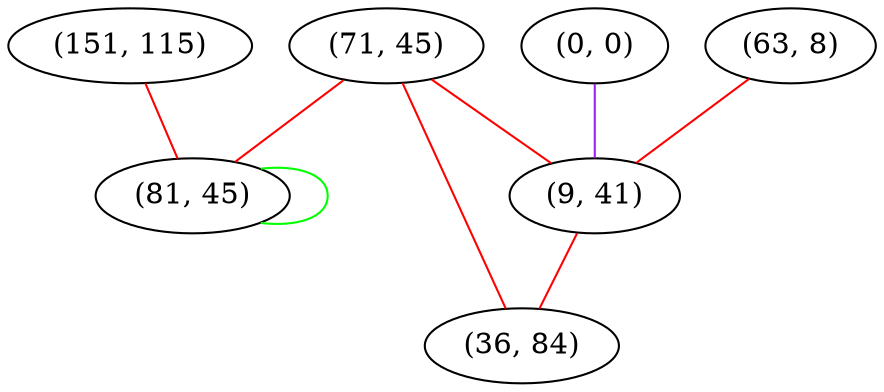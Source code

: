 graph "" {
"(151, 115)";
"(0, 0)";
"(63, 8)";
"(71, 45)";
"(9, 41)";
"(81, 45)";
"(36, 84)";
"(151, 115)" -- "(81, 45)"  [color=red, key=0, weight=1];
"(0, 0)" -- "(9, 41)"  [color=purple, key=0, weight=4];
"(63, 8)" -- "(9, 41)"  [color=red, key=0, weight=1];
"(71, 45)" -- "(81, 45)"  [color=red, key=0, weight=1];
"(71, 45)" -- "(36, 84)"  [color=red, key=0, weight=1];
"(71, 45)" -- "(9, 41)"  [color=red, key=0, weight=1];
"(9, 41)" -- "(36, 84)"  [color=red, key=0, weight=1];
"(81, 45)" -- "(81, 45)"  [color=green, key=0, weight=2];
}
